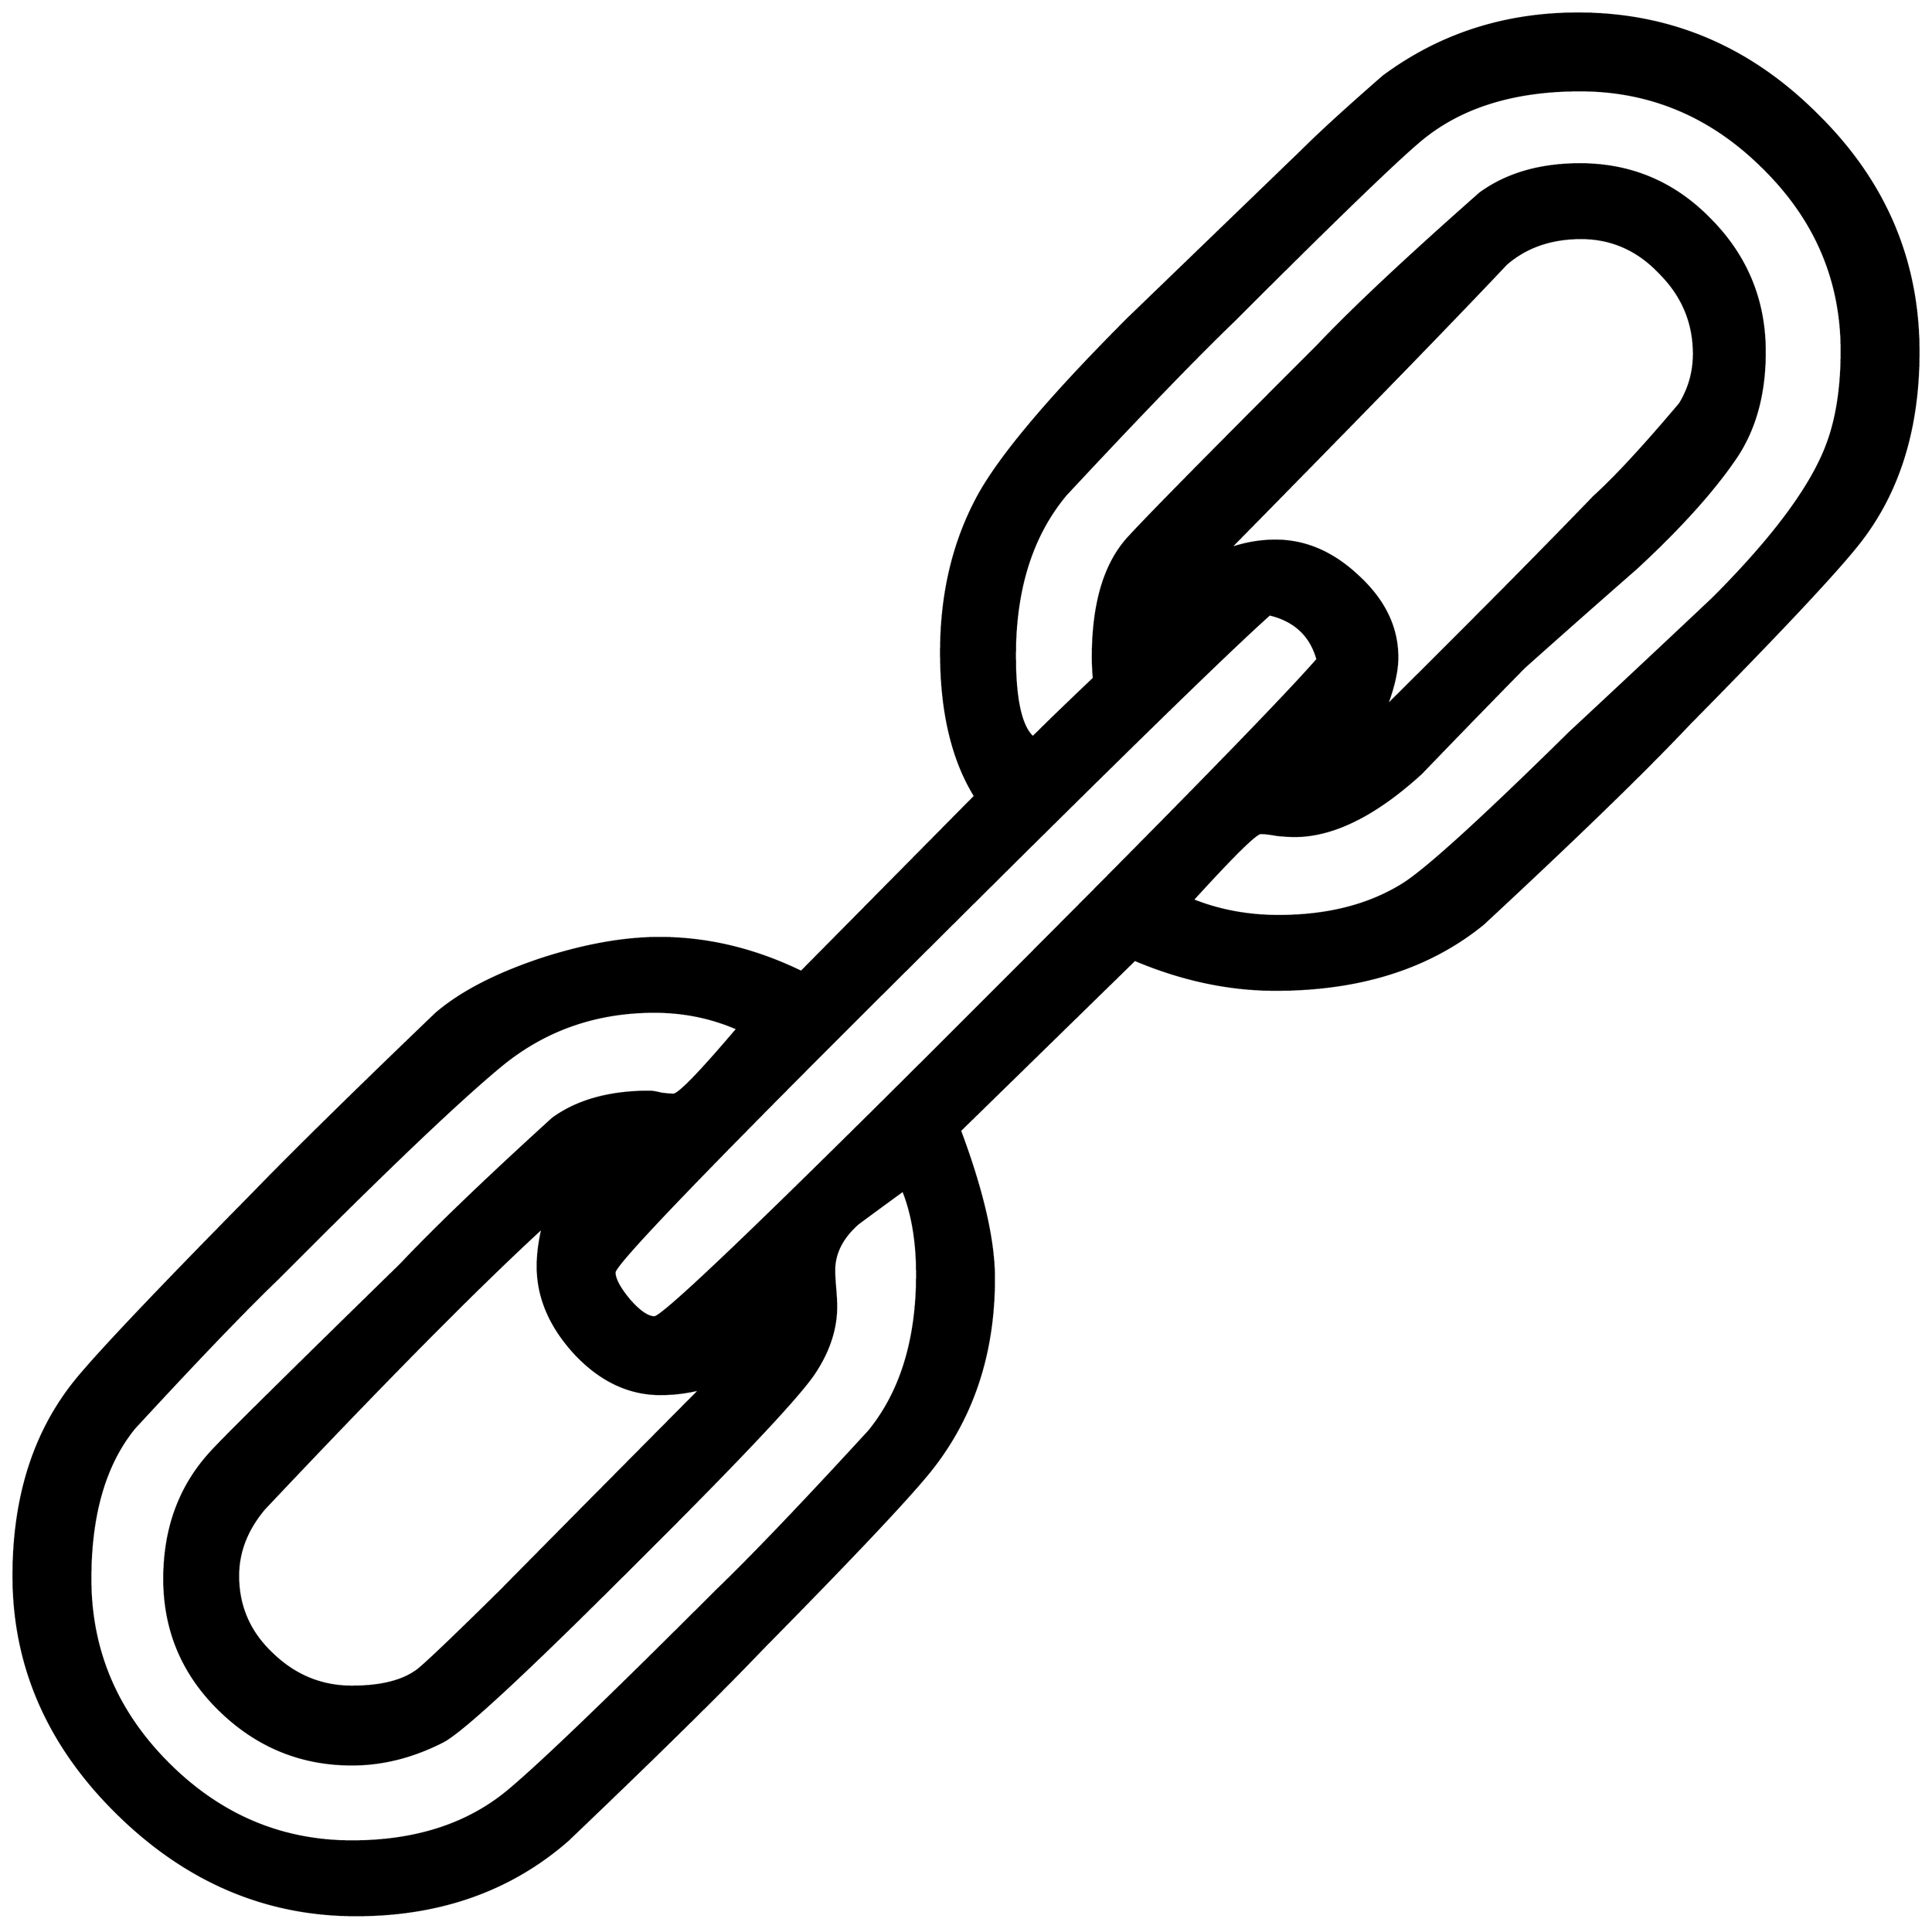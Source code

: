 


\begin{tikzpicture}[y=0.80pt, x=0.80pt, yscale=-1.0, xscale=1.0, inner sep=0pt, outer sep=0pt]
\begin{scope}[shift={(100.0,1708.0)},nonzero rule]
  \path[draw=.,fill=.,line width=1.600pt] (1990.0,-1198.0) ..
    controls (1990.0,-1122.667) and (1971.0,-1060.0) ..
    (1933.0,-1010.0) .. controls (1912.333,-982.667) and
    (1854.667,-921.0) .. (1760.0,-825.0) .. controls
    (1716.0,-778.333) and (1647.333,-711.667) .. (1554.0,-625.0) ..
    controls (1500.0,-581.0) and (1430.667,-559.0) ..
    (1346.0,-559.0) .. controls (1299.333,-559.0) and
    (1252.333,-569.0) .. (1205.0,-589.0) -- (1030.0,-418.0) ..
    controls (1052.667,-357.333) and (1064.0,-308.0) ..
    (1064.0,-270.0) .. controls (1064.0,-194.667) and
    (1042.667,-130.333) .. (1000.0,-77.0) .. controls (978.0,-49.667)
    and (922.0,9.667) .. (832.0,101.0) .. controls (790.0,145.0)
    and (725.0,209.0) .. (637.0,293.0) .. controls (579.667,343.0)
    and (509.0,368.0) .. (425.0,368.0) .. controls (334.333,368.0)
    and (254.333,333.667) .. (185.0,265.0) .. controls (116.333,197.0)
    and (82.0,118.0) .. (82.0,28.0) .. controls (82.0,-53.333) and
    (104.0,-120.0) .. (148.0,-172.0) .. controls (172.667,-201.333)
    and (230.333,-262.0) .. (321.0,-354.0) .. controls
    (361.0,-395.333) and (422.333,-455.667) .. (505.0,-535.0) ..
    controls (529.667,-556.333) and (565.0,-574.667) .. (611.0,-590.0)
    .. controls (654.333,-604.0) and (693.667,-611.0) ..
    (729.0,-611.0) .. controls (777.0,-611.0) and (824.333,-599.667)
    .. (871.0,-577.0) -- (1045.0,-753.0) .. controls
    (1022.333,-789.667) and (1011.0,-837.667) .. (1011.0,-897.0) ..
    controls (1011.0,-956.333) and (1023.667,-1009.0) ..
    (1049.0,-1055.0) .. controls (1071.667,-1095.667) and
    (1121.667,-1154.667) .. (1199.0,-1232.0) .. controls
    (1257.0,-1288.0) and (1315.0,-1344.0) .. (1373.0,-1400.0) ..
    controls (1390.333,-1417.333) and (1417.333,-1442.0) ..
    (1454.0,-1474.0) .. controls (1510.667,-1516.0) and
    (1575.667,-1537.0) .. (1649.0,-1537.0) .. controls
    (1741.0,-1537.0) and (1820.667,-1503.333) .. (1888.0,-1436.0) ..
    controls (1956.0,-1369.333) and (1990.0,-1290.0) ..
    (1990.0,-1198.0) -- cycle(1765.0,-1196.0) .. controls
    (1765.0,-1227.333) and (1753.667,-1254.333) .. (1731.0,-1277.0) ..
    controls (1709.0,-1300.333) and (1682.667,-1312.0) ..
    (1652.0,-1312.0) .. controls (1622.0,-1312.0) and
    (1597.0,-1303.333) .. (1577.0,-1286.0) .. controls
    (1556.333,-1264.0) and (1525.333,-1231.667) .. (1484.0,-1189.0) ..
    controls (1439.333,-1143.0) and (1378.0,-1080.333) ..
    (1300.0,-1001.0) .. controls (1315.333,-1006.333) and
    (1330.667,-1009.0) .. (1346.0,-1009.0) .. controls
    (1376.0,-1009.0) and (1403.667,-997.0) .. (1429.0,-973.0) ..
    controls (1455.0,-949.0) and (1468.0,-922.0) ..
    (1468.0,-892.0) .. controls (1468.0,-878.667) and
    (1464.333,-862.333) .. (1457.0,-843.0) .. controls
    (1542.333,-927.667) and (1611.667,-997.667) .. (1665.0,-1053.0) ..
    controls (1686.333,-1072.333) and (1715.0,-1103.333) ..
    (1751.0,-1146.0) .. controls (1760.333,-1161.333) and
    (1765.0,-1178.0) .. (1765.0,-1196.0) --
    cycle(1913.0,-1199.0) .. controls (1913.0,-1269.667) and
    (1887.0,-1330.667) .. (1835.0,-1382.0) .. controls
    (1783.0,-1434.0) and (1721.667,-1460.0) .. (1651.0,-1460.0) ..
    controls (1583.667,-1460.0) and (1530.0,-1443.0) ..
    (1490.0,-1409.0) .. controls (1464.0,-1387.0) and
    (1401.667,-1326.667) .. (1303.0,-1228.0) .. controls
    (1264.333,-1190.667) and (1208.667,-1133.0) .. (1136.0,-1055.0) ..
    controls (1102.0,-1014.333) and (1085.0,-960.667) ..
    (1085.0,-894.0) .. controls (1085.0,-850.0) and
    (1091.0,-822.667) .. (1103.0,-812.0) .. controls
    (1116.333,-825.333) and (1136.667,-845.0) .. (1164.0,-871.0) ..
    controls (1163.333,-879.0) and (1163.0,-886.0) ..
    (1163.0,-892.0) .. controls (1163.0,-944.667) and
    (1174.333,-984.0) .. (1197.0,-1010.0) .. controls
    (1213.0,-1028.0) and (1277.0,-1093.0) .. (1389.0,-1205.0) ..
    controls (1423.0,-1241.0) and (1477.0,-1291.667) ..
    (1551.0,-1357.0) .. controls (1577.667,-1376.333) and
    (1611.0,-1386.0) .. (1651.0,-1386.0) .. controls
    (1702.333,-1386.0) and (1746.0,-1367.333) .. (1782.0,-1330.0) ..
    controls (1818.0,-1293.333) and (1836.0,-1249.333) ..
    (1836.0,-1198.0) .. controls (1836.0,-1156.0) and
    (1826.333,-1120.667) .. (1807.0,-1092.0) .. controls
    (1784.333,-1058.667) and (1751.0,-1021.667) .. (1707.0,-981.0) ..
    controls (1669.667,-948.333) and (1632.333,-915.333) ..
    (1595.0,-882.0) .. controls (1560.333,-846.667) and
    (1526.0,-811.333) .. (1492.0,-776.0) .. controls
    (1446.0,-734.0) and (1403.667,-713.0) .. (1365.0,-713.0) ..
    controls (1361.0,-713.0) and (1355.333,-713.333) ..
    (1348.0,-714.0) .. controls (1340.667,-715.333) and
    (1335.0,-716.0) .. (1331.0,-716.0) .. controls
    (1326.333,-716.0) and (1303.667,-693.667) .. (1263.0,-649.0) ..
    controls (1289.667,-638.333) and (1318.333,-633.0) ..
    (1349.0,-633.0) .. controls (1398.333,-633.0) and
    (1440.0,-643.667) .. (1474.0,-665.0) .. controls
    (1497.333,-679.667) and (1553.0,-730.333) .. (1641.0,-817.0) ..
    controls (1689.0,-861.667) and (1736.667,-906.333) ..
    (1784.0,-951.0) .. controls (1844.0,-1011.0) and
    (1882.0,-1062.0) .. (1898.0,-1104.0) .. controls
    (1908.0,-1130.0) and (1913.0,-1161.667) .. (1913.0,-1199.0) --
    cycle(1388.0,-890.0) .. controls (1381.333,-914.0) and
    (1365.333,-929.0) .. (1340.0,-935.0) .. controls
    (1297.333,-897.0) and (1179.667,-782.0) .. (987.0,-590.0) ..
    controls (785.0,-389.333) and (684.0,-284.667) .. (684.0,-276.0)
    .. controls (684.0,-269.333) and (689.0,-260.0) ..
    (699.0,-248.0) .. controls (709.0,-236.667) and (717.333,-231.0)
    .. (724.0,-231.0) .. controls (732.667,-231.0) and
    (838.333,-332.333) .. (1041.0,-535.0) .. controls
    (1236.333,-730.333) and (1352.0,-848.667) .. (1388.0,-890.0) --
    cycle(987.0,-274.0) .. controls (987.0,-306.667) and
    (982.333,-334.667) .. (973.0,-358.0) .. controls (958.333,-347.333)
    and (943.333,-336.333) .. (928.0,-325.0) .. controls
    (912.0,-311.0) and (904.0,-295.333) .. (904.0,-278.0) ..
    controls (904.0,-274.0) and (904.333,-268.0) .. (905.0,-260.0)
    .. controls (905.667,-252.0) and (906.0,-246.0) ..
    (906.0,-242.0) .. controls (906.0,-219.333) and (898.667,-197.0)
    .. (884.0,-175.0) .. controls (868.0,-151.0) and
    (806.667,-86.0) .. (700.0,20.0) .. controls (594.0,126.0) and
    (531.333,184.0) .. (512.0,194.0) .. controls (482.0,209.333) and
    (451.667,217.0) .. (421.0,217.0) .. controls (369.667,217.0) and
    (325.333,198.667) .. (288.0,162.0) .. controls (251.333,126.0) and
    (233.0,82.333) .. (233.0,31.0) .. controls (233.0,-19.667) and
    (248.667,-62.0) .. (280.0,-96.0) .. controls (290.667,-108.0)
    and (354.0,-170.667) .. (470.0,-284.0) .. controls
    (504.667,-320.667) and (555.333,-369.333) .. (622.0,-430.0) ..
    controls (646.667,-448.0) and (679.0,-457.0) .. (719.0,-457.0)
    .. controls (721.667,-457.0) and (725.667,-456.333) ..
    (731.0,-455.0) .. controls (736.333,-454.333) and (740.333,-454.0)
    .. (743.0,-454.0) .. controls (748.333,-454.0) and
    (769.667,-476.0) .. (807.0,-520.0) .. controls (781.0,-531.333)
    and (753.333,-537.0) .. (724.0,-537.0) .. controls
    (664.667,-537.0) and (613.0,-518.667) .. (569.0,-482.0) ..
    controls (525.667,-446.0) and (452.0,-375.667) .. (348.0,-271.0)
    .. controls (314.0,-238.333) and (265.667,-188.0) ..
    (203.0,-120.0) .. controls (173.667,-84.0) and (159.0,-33.667)
    .. (159.0,31.0) .. controls (159.0,102.333) and (185.0,164.0)
    .. (237.0,216.0) .. controls (289.0,268.0) and (350.333,294.0)
    .. (421.0,294.0) .. controls (485.0,294.0) and (537.333,277.0)
    .. (578.0,243.0) .. controls (610.667,215.667) and (680.0,149.0)
    .. (786.0,43.0) .. controls (821.333,9.0) and (872.333,-44.333) ..
    (939.0,-117.0) .. controls (971.0,-156.333) and (987.0,-208.667)
    .. (987.0,-274.0) -- cycle(770.0,-159.0) .. controls
    (756.667,-155.667) and (743.333,-154.0) .. (730.0,-154.0) ..
    controls (698.667,-154.0) and (670.333,-167.333) .. (645.0,-194.0)
    .. controls (619.667,-221.333) and (607.0,-250.667) ..
    (607.0,-282.0) .. controls (607.0,-294.0) and (608.667,-307.0)
    .. (612.0,-321.0) .. controls (546.667,-261.0) and
    (453.667,-167.0) .. (333.0,-39.0) .. controls (315.667,-18.333)
    and (307.0,4.0) .. (307.0,28.0) .. controls (307.0,58.667) and
    (318.333,84.667) .. (341.0,106.0) .. controls (363.667,128.0) and
    (390.333,139.0) .. (421.0,139.0) .. controls (449.667,139.0) and
    (471.333,133.667) .. (486.0,123.0) .. controls (493.333,117.667) and
    (521.333,91.0) .. (570.0,43.0) .. controls (614.667,-2.333) and
    (681.333,-69.667) .. (770.0,-159.0) -- cycle;
\end{scope}

\end{tikzpicture}


